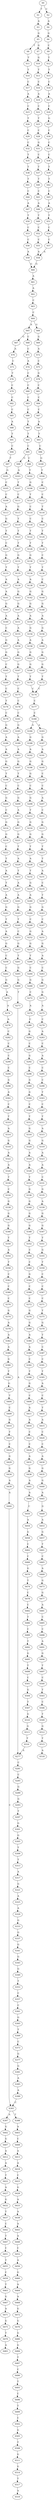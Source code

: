 strict digraph  {
	S0 -> S1 [ label = T ];
	S0 -> S2 [ label = C ];
	S1 -> S3 [ label = A ];
	S2 -> S4 [ label = A ];
	S3 -> S5 [ label = G ];
	S4 -> S6 [ label = G ];
	S5 -> S7 [ label = G ];
	S5 -> S8 [ label = T ];
	S6 -> S9 [ label = C ];
	S7 -> S10 [ label = G ];
	S8 -> S11 [ label = T ];
	S9 -> S12 [ label = T ];
	S10 -> S13 [ label = T ];
	S11 -> S14 [ label = T ];
	S12 -> S15 [ label = T ];
	S13 -> S16 [ label = C ];
	S14 -> S17 [ label = C ];
	S15 -> S18 [ label = C ];
	S16 -> S19 [ label = A ];
	S17 -> S20 [ label = A ];
	S18 -> S21 [ label = A ];
	S19 -> S22 [ label = C ];
	S20 -> S23 [ label = C ];
	S21 -> S24 [ label = C ];
	S22 -> S25 [ label = T ];
	S23 -> S26 [ label = T ];
	S24 -> S27 [ label = G ];
	S25 -> S28 [ label = C ];
	S26 -> S29 [ label = C ];
	S27 -> S30 [ label = C ];
	S28 -> S31 [ label = G ];
	S29 -> S32 [ label = C ];
	S30 -> S33 [ label = C ];
	S31 -> S34 [ label = C ];
	S32 -> S35 [ label = T ];
	S33 -> S36 [ label = C ];
	S34 -> S37 [ label = T ];
	S35 -> S38 [ label = T ];
	S36 -> S39 [ label = T ];
	S37 -> S40 [ label = T ];
	S38 -> S41 [ label = T ];
	S39 -> S42 [ label = T ];
	S40 -> S43 [ label = C ];
	S41 -> S44 [ label = C ];
	S42 -> S45 [ label = C ];
	S43 -> S46 [ label = A ];
	S44 -> S47 [ label = A ];
	S45 -> S48 [ label = A ];
	S46 -> S49 [ label = T ];
	S47 -> S50 [ label = T ];
	S48 -> S51 [ label = T ];
	S49 -> S52 [ label = C ];
	S50 -> S53 [ label = C ];
	S51 -> S54 [ label = C ];
	S52 -> S55 [ label = C ];
	S53 -> S56 [ label = C ];
	S54 -> S57 [ label = C ];
	S55 -> S58 [ label = A ];
	S56 -> S59 [ label = A ];
	S57 -> S58 [ label = A ];
	S58 -> S60 [ label = G ];
	S59 -> S60 [ label = G ];
	S60 -> S61 [ label = A ];
	S61 -> S62 [ label = A ];
	S62 -> S63 [ label = C ];
	S63 -> S64 [ label = C ];
	S64 -> S65 [ label = A ];
	S64 -> S66 [ label = G ];
	S65 -> S67 [ label = G ];
	S65 -> S68 [ label = C ];
	S66 -> S69 [ label = G ];
	S67 -> S70 [ label = A ];
	S68 -> S71 [ label = C ];
	S69 -> S72 [ label = A ];
	S70 -> S73 [ label = C ];
	S71 -> S74 [ label = A ];
	S72 -> S75 [ label = C ];
	S73 -> S76 [ label = T ];
	S74 -> S77 [ label = C ];
	S75 -> S78 [ label = G ];
	S76 -> S79 [ label = C ];
	S77 -> S80 [ label = C ];
	S78 -> S81 [ label = C ];
	S79 -> S82 [ label = C ];
	S80 -> S83 [ label = C ];
	S81 -> S84 [ label = C ];
	S82 -> S85 [ label = C ];
	S83 -> S86 [ label = C ];
	S84 -> S87 [ label = C ];
	S85 -> S88 [ label = A ];
	S86 -> S89 [ label = T ];
	S87 -> S90 [ label = A ];
	S88 -> S91 [ label = T ];
	S89 -> S92 [ label = T ];
	S90 -> S93 [ label = T ];
	S91 -> S94 [ label = C ];
	S92 -> S95 [ label = C ];
	S93 -> S96 [ label = C ];
	S94 -> S97 [ label = T ];
	S95 -> S98 [ label = C ];
	S95 -> S99 [ label = G ];
	S96 -> S100 [ label = G ];
	S97 -> S101 [ label = G ];
	S98 -> S102 [ label = T ];
	S99 -> S103 [ label = A ];
	S100 -> S104 [ label = T ];
	S101 -> S105 [ label = C ];
	S102 -> S106 [ label = G ];
	S103 -> S107 [ label = T ];
	S104 -> S108 [ label = C ];
	S105 -> S109 [ label = C ];
	S106 -> S110 [ label = T ];
	S107 -> S111 [ label = C ];
	S108 -> S112 [ label = C ];
	S109 -> S113 [ label = A ];
	S110 -> S114 [ label = C ];
	S111 -> S115 [ label = G ];
	S112 -> S116 [ label = T ];
	S113 -> S117 [ label = G ];
	S114 -> S118 [ label = C ];
	S115 -> S119 [ label = T ];
	S116 -> S120 [ label = C ];
	S117 -> S121 [ label = T ];
	S118 -> S122 [ label = T ];
	S119 -> S123 [ label = T ];
	S120 -> S124 [ label = T ];
	S121 -> S125 [ label = C ];
	S122 -> S126 [ label = T ];
	S123 -> S127 [ label = T ];
	S124 -> S128 [ label = T ];
	S125 -> S129 [ label = G ];
	S126 -> S130 [ label = G ];
	S127 -> S131 [ label = G ];
	S128 -> S132 [ label = C ];
	S129 -> S133 [ label = T ];
	S130 -> S134 [ label = T ];
	S131 -> S135 [ label = T ];
	S132 -> S136 [ label = T ];
	S133 -> S137 [ label = A ];
	S134 -> S138 [ label = A ];
	S135 -> S139 [ label = A ];
	S136 -> S140 [ label = C ];
	S137 -> S141 [ label = A ];
	S138 -> S142 [ label = G ];
	S139 -> S143 [ label = G ];
	S140 -> S144 [ label = G ];
	S141 -> S145 [ label = G ];
	S142 -> S146 [ label = G ];
	S143 -> S147 [ label = G ];
	S144 -> S148 [ label = G ];
	S145 -> S149 [ label = A ];
	S146 -> S150 [ label = A ];
	S147 -> S151 [ label = A ];
	S148 -> S152 [ label = A ];
	S149 -> S153 [ label = C ];
	S150 -> S154 [ label = G ];
	S151 -> S155 [ label = A ];
	S152 -> S156 [ label = G ];
	S153 -> S157 [ label = G ];
	S154 -> S158 [ label = A ];
	S155 -> S159 [ label = A ];
	S156 -> S160 [ label = A ];
	S157 -> S161 [ label = G ];
	S158 -> S162 [ label = G ];
	S159 -> S163 [ label = G ];
	S160 -> S164 [ label = G ];
	S161 -> S165 [ label = C ];
	S162 -> S166 [ label = G ];
	S163 -> S167 [ label = G ];
	S164 -> S168 [ label = G ];
	S165 -> S169 [ label = T ];
	S166 -> S170 [ label = T ];
	S167 -> S171 [ label = T ];
	S168 -> S172 [ label = T ];
	S169 -> S173 [ label = C ];
	S170 -> S174 [ label = C ];
	S171 -> S175 [ label = C ];
	S172 -> S174 [ label = C ];
	S173 -> S176 [ label = T ];
	S174 -> S177 [ label = C ];
	S175 -> S178 [ label = C ];
	S176 -> S179 [ label = C ];
	S177 -> S180 [ label = C ];
	S178 -> S181 [ label = C ];
	S179 -> S182 [ label = G ];
	S180 -> S183 [ label = A ];
	S180 -> S184 [ label = G ];
	S181 -> S185 [ label = G ];
	S182 -> S186 [ label = A ];
	S183 -> S187 [ label = G ];
	S184 -> S188 [ label = G ];
	S185 -> S189 [ label = A ];
	S186 -> S190 [ label = A ];
	S187 -> S191 [ label = A ];
	S188 -> S192 [ label = A ];
	S189 -> S193 [ label = A ];
	S190 -> S194 [ label = G ];
	S191 -> S195 [ label = G ];
	S192 -> S196 [ label = G ];
	S193 -> S197 [ label = G ];
	S194 -> S198 [ label = T ];
	S195 -> S199 [ label = C ];
	S196 -> S200 [ label = G ];
	S197 -> S201 [ label = T ];
	S198 -> S202 [ label = C ];
	S199 -> S203 [ label = C ];
	S200 -> S204 [ label = C ];
	S201 -> S205 [ label = C ];
	S202 -> S206 [ label = G ];
	S203 -> S207 [ label = A ];
	S204 -> S208 [ label = G ];
	S205 -> S209 [ label = G ];
	S206 -> S210 [ label = C ];
	S207 -> S211 [ label = C ];
	S208 -> S212 [ label = T ];
	S209 -> S213 [ label = A ];
	S210 -> S214 [ label = G ];
	S211 -> S215 [ label = G ];
	S212 -> S216 [ label = G ];
	S213 -> S217 [ label = G ];
	S214 -> S218 [ label = G ];
	S215 -> S219 [ label = G ];
	S216 -> S220 [ label = G ];
	S217 -> S221 [ label = G ];
	S218 -> S222 [ label = C ];
	S219 -> S223 [ label = T ];
	S220 -> S224 [ label = T ];
	S221 -> S225 [ label = T ];
	S222 -> S226 [ label = T ];
	S223 -> S227 [ label = T ];
	S224 -> S228 [ label = A ];
	S225 -> S229 [ label = A ];
	S226 -> S230 [ label = A ];
	S227 -> S231 [ label = A ];
	S228 -> S232 [ label = T ];
	S229 -> S233 [ label = T ];
	S230 -> S234 [ label = T ];
	S231 -> S235 [ label = C ];
	S232 -> S236 [ label = G ];
	S233 -> S237 [ label = A ];
	S234 -> S238 [ label = A ];
	S235 -> S239 [ label = T ];
	S236 -> S240 [ label = A ];
	S237 -> S241 [ label = A ];
	S238 -> S242 [ label = G ];
	S239 -> S243 [ label = G ];
	S240 -> S244 [ label = G ];
	S241 -> S245 [ label = G ];
	S242 -> S246 [ label = T ];
	S243 -> S247 [ label = C ];
	S244 -> S248 [ label = C ];
	S245 -> S249 [ label = T ];
	S246 -> S250 [ label = A ];
	S247 -> S251 [ label = A ];
	S248 -> S252 [ label = G ];
	S249 -> S253 [ label = C ];
	S250 -> S254 [ label = G ];
	S251 -> S255 [ label = G ];
	S252 -> S256 [ label = G ];
	S253 -> S257 [ label = G ];
	S254 -> S258 [ label = C ];
	S255 -> S259 [ label = A ];
	S256 -> S260 [ label = T ];
	S257 -> S261 [ label = T ];
	S258 -> S262 [ label = C ];
	S259 -> S263 [ label = C ];
	S260 -> S264 [ label = C ];
	S261 -> S265 [ label = G ];
	S262 -> S266 [ label = G ];
	S263 -> S267 [ label = G ];
	S264 -> S268 [ label = G ];
	S265 -> S269 [ label = G ];
	S266 -> S270 [ label = A ];
	S267 -> S271 [ label = G ];
	S268 -> S272 [ label = C ];
	S269 -> S273 [ label = T ];
	S270 -> S274 [ label = A ];
	S271 -> S275 [ label = A ];
	S272 -> S276 [ label = A ];
	S273 -> S277 [ label = A ];
	S274 -> S278 [ label = A ];
	S275 -> S279 [ label = C ];
	S276 -> S280 [ label = C ];
	S277 -> S281 [ label = C ];
	S278 -> S282 [ label = C ];
	S279 -> S283 [ label = A ];
	S280 -> S284 [ label = G ];
	S281 -> S285 [ label = C ];
	S282 -> S286 [ label = C ];
	S283 -> S287 [ label = C ];
	S284 -> S288 [ label = C ];
	S285 -> S289 [ label = G ];
	S286 -> S290 [ label = C ];
	S287 -> S291 [ label = A ];
	S288 -> S292 [ label = G ];
	S289 -> S293 [ label = G ];
	S290 -> S294 [ label = C ];
	S291 -> S295 [ label = C ];
	S292 -> S296 [ label = C ];
	S293 -> S297 [ label = T ];
	S294 -> S298 [ label = G ];
	S295 -> S299 [ label = C ];
	S296 -> S300 [ label = G ];
	S297 -> S301 [ label = G ];
	S298 -> S302 [ label = A ];
	S299 -> S303 [ label = T ];
	S300 -> S304 [ label = G ];
	S301 -> S305 [ label = G ];
	S302 -> S306 [ label = C ];
	S303 -> S307 [ label = C ];
	S304 -> S308 [ label = C ];
	S305 -> S309 [ label = T ];
	S306 -> S310 [ label = T ];
	S307 -> S311 [ label = T ];
	S308 -> S312 [ label = T ];
	S309 -> S313 [ label = T ];
	S310 -> S314 [ label = A ];
	S311 -> S315 [ label = A ];
	S312 -> S316 [ label = G ];
	S313 -> S317 [ label = A ];
	S314 -> S318 [ label = G ];
	S315 -> S319 [ label = G ];
	S316 -> S320 [ label = G ];
	S317 -> S321 [ label = G ];
	S318 -> S322 [ label = A ];
	S319 -> S323 [ label = A ];
	S320 -> S324 [ label = A ];
	S321 -> S325 [ label = A ];
	S322 -> S326 [ label = A ];
	S323 -> S327 [ label = A ];
	S324 -> S328 [ label = A ];
	S325 -> S329 [ label = A ];
	S326 -> S330 [ label = T ];
	S327 -> S331 [ label = C ];
	S328 -> S332 [ label = T ];
	S329 -> S333 [ label = G ];
	S330 -> S334 [ label = C ];
	S331 -> S335 [ label = G ];
	S332 -> S336 [ label = G ];
	S333 -> S337 [ label = G ];
	S334 -> S338 [ label = G ];
	S335 -> S339 [ label = A ];
	S336 -> S340 [ label = G ];
	S337 -> S341 [ label = G ];
	S338 -> S342 [ label = G ];
	S339 -> S343 [ label = G ];
	S340 -> S344 [ label = G ];
	S341 -> S345 [ label = G ];
	S342 -> S346 [ label = G ];
	S343 -> S347 [ label = G ];
	S344 -> S348 [ label = G ];
	S345 -> S349 [ label = G ];
	S346 -> S350 [ label = T ];
	S347 -> S351 [ label = T ];
	S348 -> S352 [ label = T ];
	S349 -> S353 [ label = T ];
	S350 -> S354 [ label = A ];
	S351 -> S355 [ label = G ];
	S352 -> S356 [ label = C ];
	S353 -> S357 [ label = C ];
	S354 -> S358 [ label = T ];
	S355 -> S359 [ label = T ];
	S356 -> S360 [ label = C ];
	S357 -> S361 [ label = C ];
	S358 -> S362 [ label = C ];
	S359 -> S363 [ label = C ];
	S360 -> S364 [ label = G ];
	S361 -> S365 [ label = G ];
	S362 -> S366 [ label = C ];
	S363 -> S367 [ label = C ];
	S364 -> S368 [ label = C ];
	S365 -> S369 [ label = T ];
	S366 -> S370 [ label = C ];
	S367 -> S371 [ label = C ];
	S368 -> S372 [ label = C ];
	S369 -> S373 [ label = C ];
	S370 -> S374 [ label = G ];
	S371 -> S375 [ label = T ];
	S372 -> S376 [ label = G ];
	S373 -> S377 [ label = G ];
	S374 -> S378 [ label = A ];
	S375 -> S379 [ label = G ];
	S376 -> S380 [ label = G ];
	S377 -> S381 [ label = G ];
	S378 -> S382 [ label = A ];
	S379 -> S383 [ label = T ];
	S380 -> S384 [ label = A ];
	S381 -> S385 [ label = A ];
	S382 -> S386 [ label = A ];
	S383 -> S387 [ label = C ];
	S384 -> S388 [ label = A ];
	S385 -> S389 [ label = A ];
	S386 -> S390 [ label = G ];
	S387 -> S391 [ label = C ];
	S388 -> S392 [ label = C ];
	S389 -> S393 [ label = C ];
	S390 -> S394 [ label = T ];
	S391 -> S395 [ label = T ];
	S392 -> S396 [ label = T ];
	S393 -> S397 [ label = A ];
	S393 -> S398 [ label = T ];
	S394 -> S399 [ label = G ];
	S395 -> S400 [ label = A ];
	S396 -> S401 [ label = G ];
	S397 -> S402 [ label = G ];
	S398 -> S403 [ label = A ];
	S399 -> S404 [ label = T ];
	S400 -> S405 [ label = C ];
	S401 -> S406 [ label = C ];
	S402 -> S407 [ label = G ];
	S403 -> S408 [ label = C ];
	S404 -> S409 [ label = C ];
	S405 -> S410 [ label = T ];
	S406 -> S411 [ label = A ];
	S407 -> S412 [ label = A ];
	S408 -> S413 [ label = A ];
	S409 -> S414 [ label = G ];
	S410 -> S415 [ label = A ];
	S411 -> S416 [ label = A ];
	S412 -> S417 [ label = A ];
	S413 -> S418 [ label = A ];
	S414 -> S419 [ label = T ];
	S415 -> S420 [ label = C ];
	S416 -> S421 [ label = C ];
	S417 -> S422 [ label = T ];
	S418 -> S423 [ label = C ];
	S419 -> S424 [ label = C ];
	S420 -> S425 [ label = C ];
	S421 -> S426 [ label = C ];
	S422 -> S427 [ label = A ];
	S423 -> S428 [ label = G ];
	S424 -> S429 [ label = G ];
	S425 -> S430 [ label = A ];
	S426 -> S431 [ label = A ];
	S427 -> S432 [ label = G ];
	S428 -> S433 [ label = A ];
	S429 -> S434 [ label = G ];
	S430 -> S435 [ label = G ];
	S431 -> S436 [ label = G ];
	S432 -> S437 [ label = T ];
	S433 -> S438 [ label = A ];
	S434 -> S439 [ label = A ];
	S435 -> S440 [ label = G ];
	S436 -> S441 [ label = A ];
	S437 -> S442 [ label = C ];
	S438 -> S443 [ label = A ];
	S439 -> S444 [ label = A ];
	S440 -> S445 [ label = A ];
	S441 -> S446 [ label = A ];
	S442 -> S447 [ label = T ];
	S443 -> S448 [ label = A ];
	S444 -> S393 [ label = C ];
	S445 -> S449 [ label = G ];
	S446 -> S450 [ label = C ];
	S447 -> S451 [ label = C ];
	S448 -> S452 [ label = C ];
	S449 -> S453 [ label = A ];
	S450 -> S454 [ label = A ];
	S451 -> S455 [ label = T ];
	S452 -> S456 [ label = A ];
	S453 -> S457 [ label = G ];
	S454 -> S458 [ label = G ];
	S455 -> S459 [ label = C ];
	S456 -> S460 [ label = G ];
	S457 -> S461 [ label = T ];
	S458 -> S462 [ label = C ];
	S459 -> S463 [ label = T ];
	S460 -> S464 [ label = A ];
	S461 -> S465 [ label = C ];
	S462 -> S466 [ label = C ];
	S463 -> S467 [ label = G ];
	S464 -> S468 [ label = A ];
	S465 -> S469 [ label = A ];
	S466 -> S470 [ label = G ];
	S467 -> S471 [ label = A ];
	S468 -> S472 [ label = G ];
	S469 -> S473 [ label = G ];
	S470 -> S474 [ label = T ];
	S471 -> S475 [ label = G ];
	S472 -> S476 [ label = G ];
	S473 -> S477 [ label = G ];
	S474 -> S478 [ label = C ];
	S475 -> S479 [ label = T ];
	S476 -> S480 [ label = G ];
	S477 -> S481 [ label = A ];
	S478 -> S482 [ label = C ];
	S479 -> S483 [ label = A ];
	S480 -> S484 [ label = G ];
	S481 -> S485 [ label = C ];
	S482 -> S486 [ label = T ];
	S484 -> S487 [ label = T ];
	S485 -> S488 [ label = C ];
	S486 -> S489 [ label = C ];
	S487 -> S490 [ label = C ];
	S488 -> S491 [ label = A ];
	S489 -> S492 [ label = T ];
	S490 -> S493 [ label = T ];
	S491 -> S494 [ label = G ];
	S492 -> S495 [ label = G ];
	S493 -> S496 [ label = C ];
	S494 -> S497 [ label = T ];
	S495 -> S498 [ label = T ];
	S496 -> S499 [ label = T ];
	S497 -> S500 [ label = C ];
	S498 -> S501 [ label = C ];
	S499 -> S502 [ label = C ];
	S500 -> S503 [ label = T ];
	S501 -> S504 [ label = G ];
	S502 -> S505 [ label = G ];
	S503 -> S506 [ label = C ];
	S504 -> S507 [ label = T ];
	S505 -> S508 [ label = T ];
	S506 -> S509 [ label = T ];
	S507 -> S510 [ label = G ];
	S508 -> S511 [ label = G ];
	S509 -> S512 [ label = G ];
	S510 -> S513 [ label = G ];
	S511 -> S514 [ label = G ];
	S512 -> S515 [ label = T ];
	S513 -> S516 [ label = T ];
	S514 -> S517 [ label = T ];
	S515 -> S518 [ label = A ];
	S516 -> S277 [ label = A ];
	S517 -> S519 [ label = A ];
}
